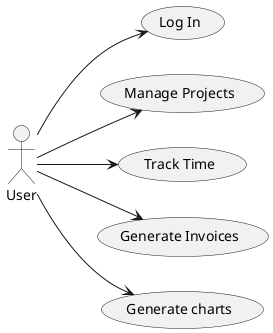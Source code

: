 @startuml
left to right direction

actor User

usecase "Log In" as UC1
usecase "Manage Projects" as UC2
usecase "Track Time" as UC3
usecase "Generate Invoices" as UC5
usecase "Generate charts" as UC6

User --> UC1
User --> UC2
User --> UC3
User --> UC5
User --> UC6


@enduml
